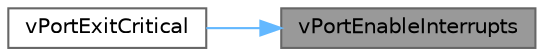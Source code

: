 digraph "vPortEnableInterrupts"
{
 // LATEX_PDF_SIZE
  bgcolor="transparent";
  edge [fontname=Helvetica,fontsize=10,labelfontname=Helvetica,labelfontsize=10];
  node [fontname=Helvetica,fontsize=10,shape=box,height=0.2,width=0.4];
  rankdir="RL";
  Node1 [id="Node000001",label="vPortEnableInterrupts",height=0.2,width=0.4,color="gray40", fillcolor="grey60", style="filled", fontcolor="black",tooltip="Enable interrupts."];
  Node1 -> Node2 [id="edge1_Node000001_Node000002",dir="back",color="steelblue1",style="solid",tooltip=" "];
  Node2 [id="Node000002",label="vPortExitCritical",height=0.2,width=0.4,color="grey40", fillcolor="white", style="filled",URL="$_third_party_2_g_c_c_2_posix_2port_8c.html#aed20ada05b957181a0de042802a82a5b",tooltip="Exit critical section."];
}
